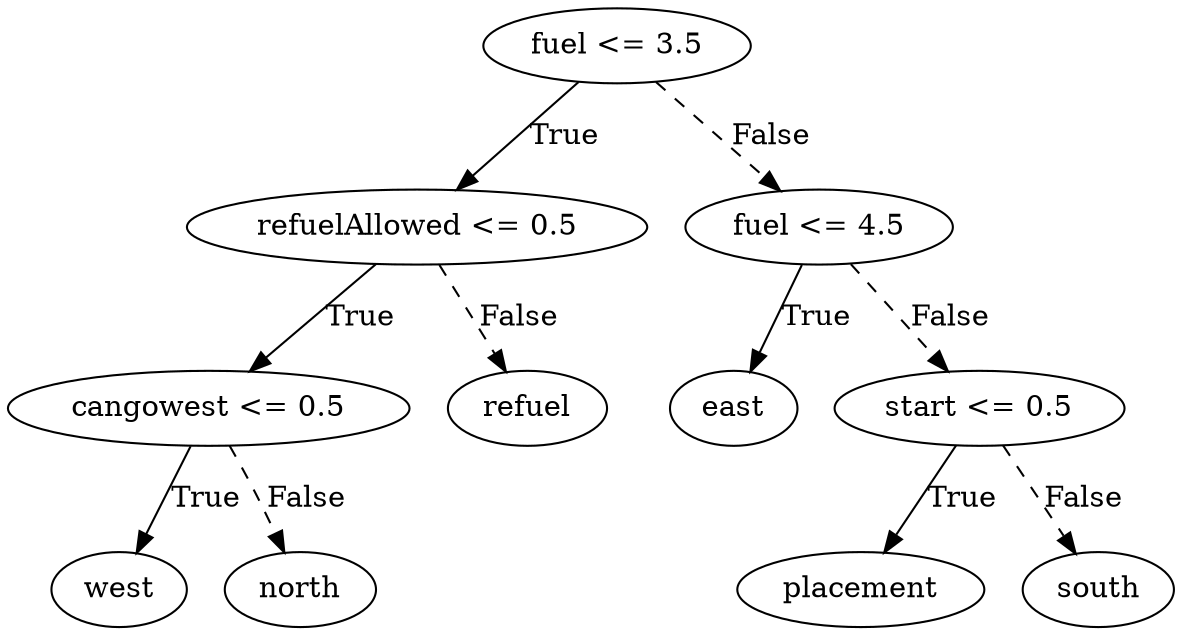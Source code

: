 digraph {
0 [label="fuel <= 3.5"];
1 [label="refuelAllowed <= 0.5"];
2 [label="cangowest <= 0.5"];
3 [label="west"];
2 -> 3 [label="True"];
4 [label="north"];
2 -> 4 [style="dashed", label="False"];
1 -> 2 [label="True"];
5 [label="refuel"];
1 -> 5 [style="dashed", label="False"];
0 -> 1 [label="True"];
6 [label="fuel <= 4.5"];
7 [label="east"];
6 -> 7 [label="True"];
8 [label="start <= 0.5"];
9 [label="placement"];
8 -> 9 [label="True"];
10 [label="south"];
8 -> 10 [style="dashed", label="False"];
6 -> 8 [style="dashed", label="False"];
0 -> 6 [style="dashed", label="False"];

}